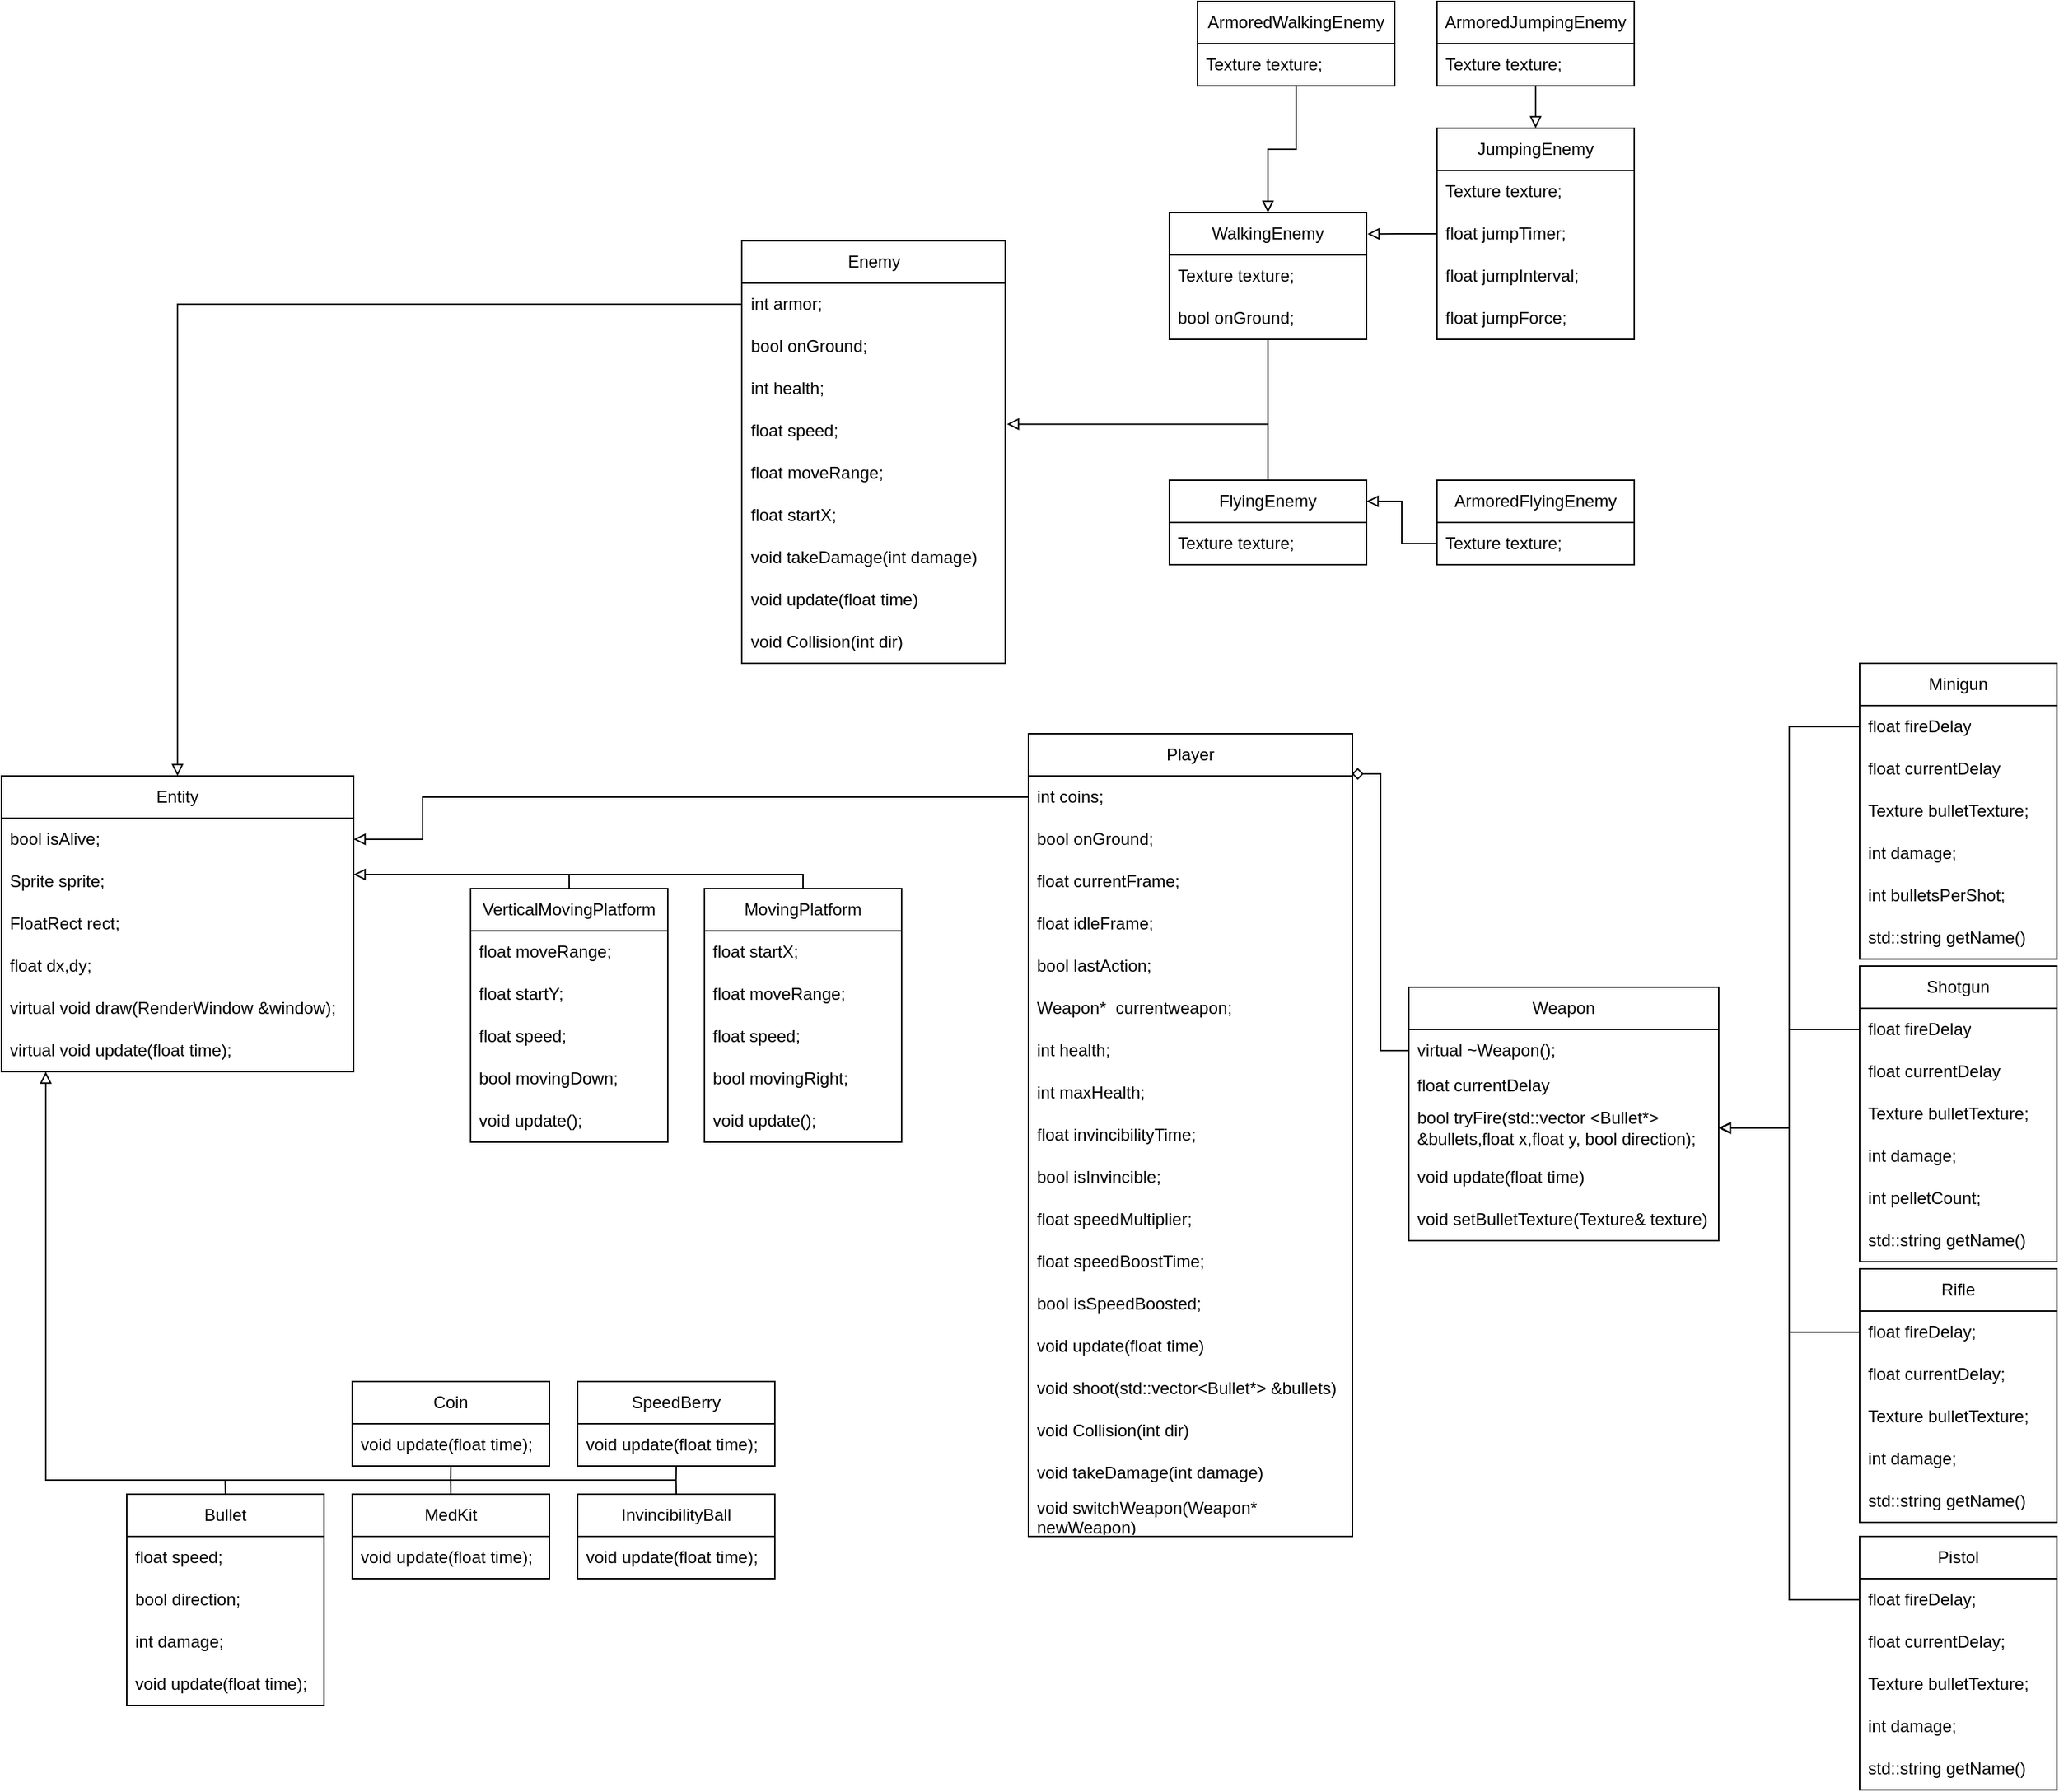 <mxfile version="26.0.9">
  <diagram name="Страница — 1" id="vmdgm_o-h2yev05H_fFK">
    <mxGraphModel dx="1436" dy="2022" grid="1" gridSize="10" guides="1" tooltips="1" connect="1" arrows="1" fold="1" page="1" pageScale="1" pageWidth="827" pageHeight="1169" math="0" shadow="0">
      <root>
        <mxCell id="0" />
        <mxCell id="1" parent="0" />
        <mxCell id="cfLjiFIZtj611WekLClx-190" value="Entity" style="swimlane;fontStyle=0;childLayout=stackLayout;horizontal=1;startSize=30;horizontalStack=0;resizeParent=1;resizeParentMax=0;resizeLast=0;collapsible=1;marginBottom=0;whiteSpace=wrap;html=1;" parent="1" vertex="1">
          <mxGeometry x="11" y="10" width="250" height="210" as="geometry" />
        </mxCell>
        <mxCell id="cfLjiFIZtj611WekLClx-191" value="bool isAlive;" style="text;strokeColor=none;fillColor=none;align=left;verticalAlign=middle;spacingLeft=4;spacingRight=4;overflow=hidden;points=[[0,0.5],[1,0.5]];portConstraint=eastwest;rotatable=0;whiteSpace=wrap;html=1;" parent="cfLjiFIZtj611WekLClx-190" vertex="1">
          <mxGeometry y="30" width="250" height="30" as="geometry" />
        </mxCell>
        <mxCell id="cfLjiFIZtj611WekLClx-192" value="Sprite sprite;" style="text;strokeColor=none;fillColor=none;align=left;verticalAlign=middle;spacingLeft=4;spacingRight=4;overflow=hidden;points=[[0,0.5],[1,0.5]];portConstraint=eastwest;rotatable=0;whiteSpace=wrap;html=1;" parent="cfLjiFIZtj611WekLClx-190" vertex="1">
          <mxGeometry y="60" width="250" height="30" as="geometry" />
        </mxCell>
        <mxCell id="cfLjiFIZtj611WekLClx-193" value="FloatRect rect;" style="text;strokeColor=none;fillColor=none;align=left;verticalAlign=middle;spacingLeft=4;spacingRight=4;overflow=hidden;points=[[0,0.5],[1,0.5]];portConstraint=eastwest;rotatable=0;whiteSpace=wrap;html=1;" parent="cfLjiFIZtj611WekLClx-190" vertex="1">
          <mxGeometry y="90" width="250" height="30" as="geometry" />
        </mxCell>
        <mxCell id="cfLjiFIZtj611WekLClx-194" value="float dx,dy;" style="text;strokeColor=none;fillColor=none;align=left;verticalAlign=middle;spacingLeft=4;spacingRight=4;overflow=hidden;points=[[0,0.5],[1,0.5]];portConstraint=eastwest;rotatable=0;whiteSpace=wrap;html=1;" parent="cfLjiFIZtj611WekLClx-190" vertex="1">
          <mxGeometry y="120" width="250" height="30" as="geometry" />
        </mxCell>
        <mxCell id="cfLjiFIZtj611WekLClx-195" value="virtual void draw(RenderWindow &amp;amp;window);" style="text;strokeColor=none;fillColor=none;align=left;verticalAlign=middle;spacingLeft=4;spacingRight=4;overflow=hidden;points=[[0,0.5],[1,0.5]];portConstraint=eastwest;rotatable=0;whiteSpace=wrap;html=1;" parent="cfLjiFIZtj611WekLClx-190" vertex="1">
          <mxGeometry y="150" width="250" height="30" as="geometry" />
        </mxCell>
        <mxCell id="cfLjiFIZtj611WekLClx-196" value="virtual void update(float time);" style="text;strokeColor=none;fillColor=none;align=left;verticalAlign=middle;spacingLeft=4;spacingRight=4;overflow=hidden;points=[[0,0.5],[1,0.5]];portConstraint=eastwest;rotatable=0;whiteSpace=wrap;html=1;" parent="cfLjiFIZtj611WekLClx-190" vertex="1">
          <mxGeometry y="180" width="250" height="30" as="geometry" />
        </mxCell>
        <mxCell id="quuiQxLfIWawt6kBZpfF-8" style="edgeStyle=orthogonalEdgeStyle;rounded=0;orthogonalLoop=1;jettySize=auto;html=1;exitX=0.5;exitY=1;exitDx=0;exitDy=0;endArrow=none;startFill=0;" edge="1" parent="1" source="cfLjiFIZtj611WekLClx-199">
          <mxGeometry relative="1" as="geometry">
            <mxPoint x="329.852" y="510" as="targetPoint" />
          </mxGeometry>
        </mxCell>
        <mxCell id="cfLjiFIZtj611WekLClx-199" value="Coin" style="swimlane;fontStyle=0;childLayout=stackLayout;horizontal=1;startSize=30;horizontalStack=0;resizeParent=1;resizeParentMax=0;resizeLast=0;collapsible=1;marginBottom=0;whiteSpace=wrap;html=1;" parent="1" vertex="1">
          <mxGeometry x="260" y="440" width="140" height="60" as="geometry" />
        </mxCell>
        <mxCell id="cfLjiFIZtj611WekLClx-200" value="void update(float time);" style="text;strokeColor=none;fillColor=none;align=left;verticalAlign=middle;spacingLeft=4;spacingRight=4;overflow=hidden;points=[[0,0.5],[1,0.5]];portConstraint=eastwest;rotatable=0;whiteSpace=wrap;html=1;" parent="cfLjiFIZtj611WekLClx-199" vertex="1">
          <mxGeometry y="30" width="140" height="30" as="geometry" />
        </mxCell>
        <mxCell id="cfLjiFIZtj611WekLClx-201" value="MovingPlatform" style="swimlane;fontStyle=0;childLayout=stackLayout;horizontal=1;startSize=30;horizontalStack=0;resizeParent=1;resizeParentMax=0;resizeLast=0;collapsible=1;marginBottom=0;whiteSpace=wrap;html=1;" parent="1" vertex="1">
          <mxGeometry x="510" y="90" width="140" height="180" as="geometry" />
        </mxCell>
        <mxCell id="quuiQxLfIWawt6kBZpfF-13" value="float startX;" style="text;strokeColor=none;fillColor=none;align=left;verticalAlign=middle;spacingLeft=4;spacingRight=4;overflow=hidden;points=[[0,0.5],[1,0.5]];portConstraint=eastwest;rotatable=0;whiteSpace=wrap;html=1;" vertex="1" parent="cfLjiFIZtj611WekLClx-201">
          <mxGeometry y="30" width="140" height="30" as="geometry" />
        </mxCell>
        <mxCell id="quuiQxLfIWawt6kBZpfF-12" value="float moveRange;" style="text;strokeColor=none;fillColor=none;align=left;verticalAlign=middle;spacingLeft=4;spacingRight=4;overflow=hidden;points=[[0,0.5],[1,0.5]];portConstraint=eastwest;rotatable=0;whiteSpace=wrap;html=1;" vertex="1" parent="cfLjiFIZtj611WekLClx-201">
          <mxGeometry y="60" width="140" height="30" as="geometry" />
        </mxCell>
        <mxCell id="quuiQxLfIWawt6kBZpfF-15" value="float speed;" style="text;strokeColor=none;fillColor=none;align=left;verticalAlign=middle;spacingLeft=4;spacingRight=4;overflow=hidden;points=[[0,0.5],[1,0.5]];portConstraint=eastwest;rotatable=0;whiteSpace=wrap;html=1;" vertex="1" parent="cfLjiFIZtj611WekLClx-201">
          <mxGeometry y="90" width="140" height="30" as="geometry" />
        </mxCell>
        <mxCell id="quuiQxLfIWawt6kBZpfF-16" value="bool movingRight;" style="text;strokeColor=none;fillColor=none;align=left;verticalAlign=middle;spacingLeft=4;spacingRight=4;overflow=hidden;points=[[0,0.5],[1,0.5]];portConstraint=eastwest;rotatable=0;whiteSpace=wrap;html=1;" vertex="1" parent="cfLjiFIZtj611WekLClx-201">
          <mxGeometry y="120" width="140" height="30" as="geometry" />
        </mxCell>
        <mxCell id="cfLjiFIZtj611WekLClx-202" value="void update();" style="text;strokeColor=none;fillColor=none;align=left;verticalAlign=middle;spacingLeft=4;spacingRight=4;overflow=hidden;points=[[0,0.5],[1,0.5]];portConstraint=eastwest;rotatable=0;whiteSpace=wrap;html=1;" parent="cfLjiFIZtj611WekLClx-201" vertex="1">
          <mxGeometry y="150" width="140" height="30" as="geometry" />
        </mxCell>
        <mxCell id="quuiQxLfIWawt6kBZpfF-7" style="edgeStyle=orthogonalEdgeStyle;rounded=0;orthogonalLoop=1;jettySize=auto;html=1;exitX=0.5;exitY=0;exitDx=0;exitDy=0;endArrow=none;startFill=0;" edge="1" parent="1" source="cfLjiFIZtj611WekLClx-203">
          <mxGeometry relative="1" as="geometry">
            <mxPoint x="329.852" y="510" as="targetPoint" />
          </mxGeometry>
        </mxCell>
        <mxCell id="cfLjiFIZtj611WekLClx-203" value="MedKit" style="swimlane;fontStyle=0;childLayout=stackLayout;horizontal=1;startSize=30;horizontalStack=0;resizeParent=1;resizeParentMax=0;resizeLast=0;collapsible=1;marginBottom=0;whiteSpace=wrap;html=1;" parent="1" vertex="1">
          <mxGeometry x="260" y="520" width="140" height="60" as="geometry" />
        </mxCell>
        <mxCell id="cfLjiFIZtj611WekLClx-204" value="void update(float time);" style="text;strokeColor=none;fillColor=none;align=left;verticalAlign=middle;spacingLeft=4;spacingRight=4;overflow=hidden;points=[[0,0.5],[1,0.5]];portConstraint=eastwest;rotatable=0;whiteSpace=wrap;html=1;" parent="cfLjiFIZtj611WekLClx-203" vertex="1">
          <mxGeometry y="30" width="140" height="30" as="geometry" />
        </mxCell>
        <mxCell id="quuiQxLfIWawt6kBZpfF-5" style="edgeStyle=orthogonalEdgeStyle;rounded=0;orthogonalLoop=1;jettySize=auto;html=1;exitX=0.5;exitY=0;exitDx=0;exitDy=0;endArrow=none;startFill=0;" edge="1" parent="1" source="cfLjiFIZtj611WekLClx-205">
          <mxGeometry relative="1" as="geometry">
            <mxPoint x="489.852" y="510" as="targetPoint" />
          </mxGeometry>
        </mxCell>
        <mxCell id="cfLjiFIZtj611WekLClx-205" value="InvincibilityBall" style="swimlane;fontStyle=0;childLayout=stackLayout;horizontal=1;startSize=30;horizontalStack=0;resizeParent=1;resizeParentMax=0;resizeLast=0;collapsible=1;marginBottom=0;whiteSpace=wrap;html=1;" parent="1" vertex="1">
          <mxGeometry x="420" y="520" width="140" height="60" as="geometry" />
        </mxCell>
        <mxCell id="cfLjiFIZtj611WekLClx-206" value="void update(float time);" style="text;strokeColor=none;fillColor=none;align=left;verticalAlign=middle;spacingLeft=4;spacingRight=4;overflow=hidden;points=[[0,0.5],[1,0.5]];portConstraint=eastwest;rotatable=0;whiteSpace=wrap;html=1;" parent="cfLjiFIZtj611WekLClx-205" vertex="1">
          <mxGeometry y="30" width="140" height="30" as="geometry" />
        </mxCell>
        <mxCell id="quuiQxLfIWawt6kBZpfF-6" style="edgeStyle=orthogonalEdgeStyle;rounded=0;orthogonalLoop=1;jettySize=auto;html=1;exitX=0.5;exitY=1;exitDx=0;exitDy=0;endArrow=none;startFill=0;" edge="1" parent="1" source="cfLjiFIZtj611WekLClx-207">
          <mxGeometry relative="1" as="geometry">
            <mxPoint x="489.852" y="510" as="targetPoint" />
          </mxGeometry>
        </mxCell>
        <mxCell id="cfLjiFIZtj611WekLClx-207" value="SpeedBerry" style="swimlane;fontStyle=0;childLayout=stackLayout;horizontal=1;startSize=30;horizontalStack=0;resizeParent=1;resizeParentMax=0;resizeLast=0;collapsible=1;marginBottom=0;whiteSpace=wrap;html=1;" parent="1" vertex="1">
          <mxGeometry x="420" y="440" width="140" height="60" as="geometry" />
        </mxCell>
        <mxCell id="cfLjiFIZtj611WekLClx-208" value="void update(float time);" style="text;strokeColor=none;fillColor=none;align=left;verticalAlign=middle;spacingLeft=4;spacingRight=4;overflow=hidden;points=[[0,0.5],[1,0.5]];portConstraint=eastwest;rotatable=0;whiteSpace=wrap;html=1;" parent="cfLjiFIZtj611WekLClx-207" vertex="1">
          <mxGeometry y="30" width="140" height="30" as="geometry" />
        </mxCell>
        <mxCell id="cfLjiFIZtj611WekLClx-211" value="" style="edgeStyle=orthogonalEdgeStyle;rounded=0;orthogonalLoop=1;jettySize=auto;html=1;endArrow=block;endFill=0;" parent="1" source="cfLjiFIZtj611WekLClx-201" target="cfLjiFIZtj611WekLClx-190" edge="1">
          <mxGeometry relative="1" as="geometry">
            <Array as="points">
              <mxPoint x="340" y="80" />
              <mxPoint x="340" y="80" />
            </Array>
          </mxGeometry>
        </mxCell>
        <mxCell id="cfLjiFIZtj611WekLClx-212" value="" style="edgeStyle=orthogonalEdgeStyle;rounded=0;orthogonalLoop=1;jettySize=auto;html=1;endArrow=block;startFill=0;endFill=0;" parent="1" edge="1">
          <mxGeometry relative="1" as="geometry">
            <mxPoint x="490" y="510" as="sourcePoint" />
            <mxPoint x="42.5" y="220" as="targetPoint" />
            <Array as="points">
              <mxPoint x="43" y="510" />
            </Array>
          </mxGeometry>
        </mxCell>
        <mxCell id="quuiQxLfIWawt6kBZpfF-9" style="edgeStyle=orthogonalEdgeStyle;rounded=0;orthogonalLoop=1;jettySize=auto;html=1;exitX=0.5;exitY=0;exitDx=0;exitDy=0;endArrow=none;startFill=0;" edge="1" parent="1" source="cfLjiFIZtj611WekLClx-222">
          <mxGeometry relative="1" as="geometry">
            <mxPoint x="169.852" y="510" as="targetPoint" />
          </mxGeometry>
        </mxCell>
        <mxCell id="cfLjiFIZtj611WekLClx-222" value="Bullet" style="swimlane;fontStyle=0;childLayout=stackLayout;horizontal=1;startSize=30;horizontalStack=0;resizeParent=1;resizeParentMax=0;resizeLast=0;collapsible=1;marginBottom=0;whiteSpace=wrap;html=1;" parent="1" vertex="1">
          <mxGeometry x="100" y="520" width="140" height="150" as="geometry" />
        </mxCell>
        <mxCell id="cfLjiFIZtj611WekLClx-223" value="float speed;" style="text;strokeColor=none;fillColor=none;align=left;verticalAlign=middle;spacingLeft=4;spacingRight=4;overflow=hidden;points=[[0,0.5],[1,0.5]];portConstraint=eastwest;rotatable=0;whiteSpace=wrap;html=1;" parent="cfLjiFIZtj611WekLClx-222" vertex="1">
          <mxGeometry y="30" width="140" height="30" as="geometry" />
        </mxCell>
        <mxCell id="cfLjiFIZtj611WekLClx-224" value="bool direction;" style="text;strokeColor=none;fillColor=none;align=left;verticalAlign=middle;spacingLeft=4;spacingRight=4;overflow=hidden;points=[[0,0.5],[1,0.5]];portConstraint=eastwest;rotatable=0;whiteSpace=wrap;html=1;" parent="cfLjiFIZtj611WekLClx-222" vertex="1">
          <mxGeometry y="60" width="140" height="30" as="geometry" />
        </mxCell>
        <mxCell id="cfLjiFIZtj611WekLClx-225" value="int damage;" style="text;strokeColor=none;fillColor=none;align=left;verticalAlign=middle;spacingLeft=4;spacingRight=4;overflow=hidden;points=[[0,0.5],[1,0.5]];portConstraint=eastwest;rotatable=0;whiteSpace=wrap;html=1;" parent="cfLjiFIZtj611WekLClx-222" vertex="1">
          <mxGeometry y="90" width="140" height="30" as="geometry" />
        </mxCell>
        <mxCell id="cfLjiFIZtj611WekLClx-226" value="void update(float time);" style="text;strokeColor=none;fillColor=none;align=left;verticalAlign=middle;spacingLeft=4;spacingRight=4;overflow=hidden;points=[[0,0.5],[1,0.5]];portConstraint=eastwest;rotatable=0;whiteSpace=wrap;html=1;" parent="cfLjiFIZtj611WekLClx-222" vertex="1">
          <mxGeometry y="120" width="140" height="30" as="geometry" />
        </mxCell>
        <mxCell id="cfLjiFIZtj611WekLClx-227" value="Weapon" style="swimlane;fontStyle=0;childLayout=stackLayout;horizontal=1;startSize=30;horizontalStack=0;resizeParent=1;resizeParentMax=0;resizeLast=0;collapsible=1;marginBottom=0;whiteSpace=wrap;html=1;" parent="1" vertex="1">
          <mxGeometry x="1010" y="160" width="220" height="180" as="geometry" />
        </mxCell>
        <mxCell id="cfLjiFIZtj611WekLClx-228" value="virtual ~Weapon();" style="text;strokeColor=none;fillColor=none;align=left;verticalAlign=middle;spacingLeft=4;spacingRight=4;overflow=hidden;points=[[0,0.5],[1,0.5]];portConstraint=eastwest;rotatable=0;whiteSpace=wrap;html=1;" parent="cfLjiFIZtj611WekLClx-227" vertex="1">
          <mxGeometry y="30" width="220" height="30" as="geometry" />
        </mxCell>
        <mxCell id="cfLjiFIZtj611WekLClx-230" value="float currentDelay" style="text;strokeColor=none;fillColor=none;align=left;verticalAlign=middle;spacingLeft=4;spacingRight=4;overflow=hidden;points=[[0,0.5],[1,0.5]];portConstraint=eastwest;rotatable=0;whiteSpace=wrap;html=1;" parent="cfLjiFIZtj611WekLClx-227" vertex="1">
          <mxGeometry y="60" width="220" height="20" as="geometry" />
        </mxCell>
        <mxCell id="cfLjiFIZtj611WekLClx-231" value="bool tryFire(std::vector &amp;lt;Bullet*&amp;gt; &amp;amp;bullets,float x,float y, bool direction);" style="text;strokeColor=none;fillColor=none;align=left;verticalAlign=middle;spacingLeft=4;spacingRight=4;overflow=hidden;points=[[0,0.5],[1,0.5]];portConstraint=eastwest;rotatable=0;whiteSpace=wrap;html=1;" parent="cfLjiFIZtj611WekLClx-227" vertex="1">
          <mxGeometry y="80" width="220" height="40" as="geometry" />
        </mxCell>
        <mxCell id="cfLjiFIZtj611WekLClx-232" value="void update(float time)" style="text;strokeColor=none;fillColor=none;align=left;verticalAlign=middle;spacingLeft=4;spacingRight=4;overflow=hidden;points=[[0,0.5],[1,0.5]];portConstraint=eastwest;rotatable=0;whiteSpace=wrap;html=1;" parent="cfLjiFIZtj611WekLClx-227" vertex="1">
          <mxGeometry y="120" width="220" height="30" as="geometry" />
        </mxCell>
        <mxCell id="quuiQxLfIWawt6kBZpfF-32" value="void setBulletTexture(Texture&amp;amp; texture)" style="text;strokeColor=none;fillColor=none;align=left;verticalAlign=middle;spacingLeft=4;spacingRight=4;overflow=hidden;points=[[0,0.5],[1,0.5]];portConstraint=eastwest;rotatable=0;whiteSpace=wrap;html=1;" vertex="1" parent="cfLjiFIZtj611WekLClx-227">
          <mxGeometry y="150" width="220" height="30" as="geometry" />
        </mxCell>
        <mxCell id="cfLjiFIZtj611WekLClx-233" value="Player" style="swimlane;fontStyle=0;childLayout=stackLayout;horizontal=1;startSize=30;horizontalStack=0;resizeParent=1;resizeParentMax=0;resizeLast=0;collapsible=1;marginBottom=0;whiteSpace=wrap;html=1;" parent="1" vertex="1">
          <mxGeometry x="740" y="-20" width="230" height="570" as="geometry" />
        </mxCell>
        <mxCell id="quuiQxLfIWawt6kBZpfF-21" value="int coins;" style="text;strokeColor=none;fillColor=none;align=left;verticalAlign=middle;spacingLeft=4;spacingRight=4;overflow=hidden;points=[[0,0.5],[1,0.5]];portConstraint=eastwest;rotatable=0;whiteSpace=wrap;html=1;" vertex="1" parent="cfLjiFIZtj611WekLClx-233">
          <mxGeometry y="30" width="230" height="30" as="geometry" />
        </mxCell>
        <mxCell id="cfLjiFIZtj611WekLClx-234" value="bool onGround;" style="text;strokeColor=none;fillColor=none;align=left;verticalAlign=middle;spacingLeft=4;spacingRight=4;overflow=hidden;points=[[0,0.5],[1,0.5]];portConstraint=eastwest;rotatable=0;whiteSpace=wrap;html=1;" parent="cfLjiFIZtj611WekLClx-233" vertex="1">
          <mxGeometry y="60" width="230" height="30" as="geometry" />
        </mxCell>
        <mxCell id="cfLjiFIZtj611WekLClx-235" value="float currentFrame;" style="text;strokeColor=none;fillColor=none;align=left;verticalAlign=middle;spacingLeft=4;spacingRight=4;overflow=hidden;points=[[0,0.5],[1,0.5]];portConstraint=eastwest;rotatable=0;whiteSpace=wrap;html=1;" parent="cfLjiFIZtj611WekLClx-233" vertex="1">
          <mxGeometry y="90" width="230" height="30" as="geometry" />
        </mxCell>
        <mxCell id="cfLjiFIZtj611WekLClx-236" value="float idleFrame;" style="text;strokeColor=none;fillColor=none;align=left;verticalAlign=middle;spacingLeft=4;spacingRight=4;overflow=hidden;points=[[0,0.5],[1,0.5]];portConstraint=eastwest;rotatable=0;whiteSpace=wrap;html=1;" parent="cfLjiFIZtj611WekLClx-233" vertex="1">
          <mxGeometry y="120" width="230" height="30" as="geometry" />
        </mxCell>
        <mxCell id="cfLjiFIZtj611WekLClx-237" value="bool lastAction;" style="text;strokeColor=none;fillColor=none;align=left;verticalAlign=middle;spacingLeft=4;spacingRight=4;overflow=hidden;points=[[0,0.5],[1,0.5]];portConstraint=eastwest;rotatable=0;whiteSpace=wrap;html=1;" parent="cfLjiFIZtj611WekLClx-233" vertex="1">
          <mxGeometry y="150" width="230" height="30" as="geometry" />
        </mxCell>
        <mxCell id="cfLjiFIZtj611WekLClx-238" value="Weapon*&amp;nbsp; currentweapon;" style="text;strokeColor=none;fillColor=none;align=left;verticalAlign=middle;spacingLeft=4;spacingRight=4;overflow=hidden;points=[[0,0.5],[1,0.5]];portConstraint=eastwest;rotatable=0;whiteSpace=wrap;html=1;" parent="cfLjiFIZtj611WekLClx-233" vertex="1">
          <mxGeometry y="180" width="230" height="30" as="geometry" />
        </mxCell>
        <mxCell id="quuiQxLfIWawt6kBZpfF-22" value="int health;" style="text;strokeColor=none;fillColor=none;align=left;verticalAlign=middle;spacingLeft=4;spacingRight=4;overflow=hidden;points=[[0,0.5],[1,0.5]];portConstraint=eastwest;rotatable=0;whiteSpace=wrap;html=1;" vertex="1" parent="cfLjiFIZtj611WekLClx-233">
          <mxGeometry y="210" width="230" height="30" as="geometry" />
        </mxCell>
        <mxCell id="quuiQxLfIWawt6kBZpfF-23" value="int maxHealth;" style="text;strokeColor=none;fillColor=none;align=left;verticalAlign=middle;spacingLeft=4;spacingRight=4;overflow=hidden;points=[[0,0.5],[1,0.5]];portConstraint=eastwest;rotatable=0;whiteSpace=wrap;html=1;" vertex="1" parent="cfLjiFIZtj611WekLClx-233">
          <mxGeometry y="240" width="230" height="30" as="geometry" />
        </mxCell>
        <mxCell id="quuiQxLfIWawt6kBZpfF-24" value="float invincibilityTime;" style="text;strokeColor=none;fillColor=none;align=left;verticalAlign=middle;spacingLeft=4;spacingRight=4;overflow=hidden;points=[[0,0.5],[1,0.5]];portConstraint=eastwest;rotatable=0;whiteSpace=wrap;html=1;" vertex="1" parent="cfLjiFIZtj611WekLClx-233">
          <mxGeometry y="270" width="230" height="30" as="geometry" />
        </mxCell>
        <mxCell id="quuiQxLfIWawt6kBZpfF-25" value="bool isInvincible;" style="text;strokeColor=none;fillColor=none;align=left;verticalAlign=middle;spacingLeft=4;spacingRight=4;overflow=hidden;points=[[0,0.5],[1,0.5]];portConstraint=eastwest;rotatable=0;whiteSpace=wrap;html=1;" vertex="1" parent="cfLjiFIZtj611WekLClx-233">
          <mxGeometry y="300" width="230" height="30" as="geometry" />
        </mxCell>
        <mxCell id="quuiQxLfIWawt6kBZpfF-26" value="float speedMultiplier;" style="text;strokeColor=none;fillColor=none;align=left;verticalAlign=middle;spacingLeft=4;spacingRight=4;overflow=hidden;points=[[0,0.5],[1,0.5]];portConstraint=eastwest;rotatable=0;whiteSpace=wrap;html=1;" vertex="1" parent="cfLjiFIZtj611WekLClx-233">
          <mxGeometry y="330" width="230" height="30" as="geometry" />
        </mxCell>
        <mxCell id="quuiQxLfIWawt6kBZpfF-27" value="float speedBoostTime;" style="text;strokeColor=none;fillColor=none;align=left;verticalAlign=middle;spacingLeft=4;spacingRight=4;overflow=hidden;points=[[0,0.5],[1,0.5]];portConstraint=eastwest;rotatable=0;whiteSpace=wrap;html=1;" vertex="1" parent="cfLjiFIZtj611WekLClx-233">
          <mxGeometry y="360" width="230" height="30" as="geometry" />
        </mxCell>
        <mxCell id="quuiQxLfIWawt6kBZpfF-28" value="bool isSpeedBoosted;" style="text;strokeColor=none;fillColor=none;align=left;verticalAlign=middle;spacingLeft=4;spacingRight=4;overflow=hidden;points=[[0,0.5],[1,0.5]];portConstraint=eastwest;rotatable=0;whiteSpace=wrap;html=1;" vertex="1" parent="cfLjiFIZtj611WekLClx-233">
          <mxGeometry y="390" width="230" height="30" as="geometry" />
        </mxCell>
        <mxCell id="cfLjiFIZtj611WekLClx-239" value="void update(float time)" style="text;strokeColor=none;fillColor=none;align=left;verticalAlign=middle;spacingLeft=4;spacingRight=4;overflow=hidden;points=[[0,0.5],[1,0.5]];portConstraint=eastwest;rotatable=0;whiteSpace=wrap;html=1;" parent="cfLjiFIZtj611WekLClx-233" vertex="1">
          <mxGeometry y="420" width="230" height="30" as="geometry" />
        </mxCell>
        <mxCell id="cfLjiFIZtj611WekLClx-240" value="void shoot(std::vector&amp;lt;Bullet*&amp;gt; &amp;amp;bullets)" style="text;strokeColor=none;fillColor=none;align=left;verticalAlign=middle;spacingLeft=4;spacingRight=4;overflow=hidden;points=[[0,0.5],[1,0.5]];portConstraint=eastwest;rotatable=0;whiteSpace=wrap;html=1;" parent="cfLjiFIZtj611WekLClx-233" vertex="1">
          <mxGeometry y="450" width="230" height="30" as="geometry" />
        </mxCell>
        <mxCell id="cfLjiFIZtj611WekLClx-241" value="void Collision(int dir)" style="text;strokeColor=none;fillColor=none;align=left;verticalAlign=middle;spacingLeft=4;spacingRight=4;overflow=hidden;points=[[0,0.5],[1,0.5]];portConstraint=eastwest;rotatable=0;whiteSpace=wrap;html=1;" parent="cfLjiFIZtj611WekLClx-233" vertex="1">
          <mxGeometry y="480" width="230" height="30" as="geometry" />
        </mxCell>
        <mxCell id="quuiQxLfIWawt6kBZpfF-51" value="void takeDamage(int damage)" style="text;strokeColor=none;fillColor=none;align=left;verticalAlign=middle;spacingLeft=4;spacingRight=4;overflow=hidden;points=[[0,0.5],[1,0.5]];portConstraint=eastwest;rotatable=0;whiteSpace=wrap;html=1;" vertex="1" parent="cfLjiFIZtj611WekLClx-233">
          <mxGeometry y="510" width="230" height="30" as="geometry" />
        </mxCell>
        <mxCell id="quuiQxLfIWawt6kBZpfF-52" value="void switchWeapon(Weapon* newWeapon)" style="text;strokeColor=none;fillColor=none;align=left;verticalAlign=middle;spacingLeft=4;spacingRight=4;overflow=hidden;points=[[0,0.5],[1,0.5]];portConstraint=eastwest;rotatable=0;whiteSpace=wrap;html=1;" vertex="1" parent="cfLjiFIZtj611WekLClx-233">
          <mxGeometry y="540" width="230" height="30" as="geometry" />
        </mxCell>
        <mxCell id="cfLjiFIZtj611WekLClx-242" value="Enemy" style="swimlane;fontStyle=0;childLayout=stackLayout;horizontal=1;startSize=30;horizontalStack=0;resizeParent=1;resizeParentMax=0;resizeLast=0;collapsible=1;marginBottom=0;whiteSpace=wrap;html=1;" parent="1" vertex="1">
          <mxGeometry x="536.5" y="-370" width="187" height="300" as="geometry" />
        </mxCell>
        <mxCell id="cfLjiFIZtj611WekLClx-243" value="int armor;" style="text;strokeColor=none;fillColor=none;align=left;verticalAlign=middle;spacingLeft=4;spacingRight=4;overflow=hidden;points=[[0,0.5],[1,0.5]];portConstraint=eastwest;rotatable=0;whiteSpace=wrap;html=1;" parent="cfLjiFIZtj611WekLClx-242" vertex="1">
          <mxGeometry y="30" width="187" height="30" as="geometry" />
        </mxCell>
        <mxCell id="cfLjiFIZtj611WekLClx-244" value="bool onGround;" style="text;strokeColor=none;fillColor=none;align=left;verticalAlign=middle;spacingLeft=4;spacingRight=4;overflow=hidden;points=[[0,0.5],[1,0.5]];portConstraint=eastwest;rotatable=0;whiteSpace=wrap;html=1;" parent="cfLjiFIZtj611WekLClx-242" vertex="1">
          <mxGeometry y="60" width="187" height="30" as="geometry" />
        </mxCell>
        <mxCell id="cfLjiFIZtj611WekLClx-245" value="int health;" style="text;strokeColor=none;fillColor=none;align=left;verticalAlign=middle;spacingLeft=4;spacingRight=4;overflow=hidden;points=[[0,0.5],[1,0.5]];portConstraint=eastwest;rotatable=0;whiteSpace=wrap;html=1;" parent="cfLjiFIZtj611WekLClx-242" vertex="1">
          <mxGeometry y="90" width="187" height="30" as="geometry" />
        </mxCell>
        <mxCell id="cfLjiFIZtj611WekLClx-246" value="float speed;" style="text;strokeColor=none;fillColor=none;align=left;verticalAlign=middle;spacingLeft=4;spacingRight=4;overflow=hidden;points=[[0,0.5],[1,0.5]];portConstraint=eastwest;rotatable=0;whiteSpace=wrap;html=1;" parent="cfLjiFIZtj611WekLClx-242" vertex="1">
          <mxGeometry y="120" width="187" height="30" as="geometry" />
        </mxCell>
        <mxCell id="cfLjiFIZtj611WekLClx-247" value="float moveRange;" style="text;strokeColor=none;fillColor=none;align=left;verticalAlign=middle;spacingLeft=4;spacingRight=4;overflow=hidden;points=[[0,0.5],[1,0.5]];portConstraint=eastwest;rotatable=0;whiteSpace=wrap;html=1;" parent="cfLjiFIZtj611WekLClx-242" vertex="1">
          <mxGeometry y="150" width="187" height="30" as="geometry" />
        </mxCell>
        <mxCell id="cfLjiFIZtj611WekLClx-248" value="float startX;" style="text;strokeColor=none;fillColor=none;align=left;verticalAlign=middle;spacingLeft=4;spacingRight=4;overflow=hidden;points=[[0,0.5],[1,0.5]];portConstraint=eastwest;rotatable=0;whiteSpace=wrap;html=1;" parent="cfLjiFIZtj611WekLClx-242" vertex="1">
          <mxGeometry y="180" width="187" height="30" as="geometry" />
        </mxCell>
        <mxCell id="cfLjiFIZtj611WekLClx-249" value="void takeDamage(int damage)" style="text;strokeColor=none;fillColor=none;align=left;verticalAlign=middle;spacingLeft=4;spacingRight=4;overflow=hidden;points=[[0,0.5],[1,0.5]];portConstraint=eastwest;rotatable=0;whiteSpace=wrap;html=1;" parent="cfLjiFIZtj611WekLClx-242" vertex="1">
          <mxGeometry y="210" width="187" height="30" as="geometry" />
        </mxCell>
        <mxCell id="cfLjiFIZtj611WekLClx-250" value="void update(float time)" style="text;strokeColor=none;fillColor=none;align=left;verticalAlign=middle;spacingLeft=4;spacingRight=4;overflow=hidden;points=[[0,0.5],[1,0.5]];portConstraint=eastwest;rotatable=0;whiteSpace=wrap;html=1;" parent="cfLjiFIZtj611WekLClx-242" vertex="1">
          <mxGeometry y="240" width="187" height="30" as="geometry" />
        </mxCell>
        <mxCell id="cfLjiFIZtj611WekLClx-251" value="void Collision(int dir)" style="text;strokeColor=none;fillColor=none;align=left;verticalAlign=middle;spacingLeft=4;spacingRight=4;overflow=hidden;points=[[0,0.5],[1,0.5]];portConstraint=eastwest;rotatable=0;whiteSpace=wrap;html=1;" parent="cfLjiFIZtj611WekLClx-242" vertex="1">
          <mxGeometry y="270" width="187" height="30" as="geometry" />
        </mxCell>
        <mxCell id="quuiQxLfIWawt6kBZpfF-64" style="edgeStyle=orthogonalEdgeStyle;rounded=0;orthogonalLoop=1;jettySize=auto;html=1;endArrow=none;startFill=0;" edge="1" parent="1" source="cfLjiFIZtj611WekLClx-252">
          <mxGeometry relative="1" as="geometry">
            <mxPoint x="910" y="-240" as="targetPoint" />
          </mxGeometry>
        </mxCell>
        <mxCell id="cfLjiFIZtj611WekLClx-252" value="WalkingEnemy" style="swimlane;fontStyle=0;childLayout=stackLayout;horizontal=1;startSize=30;horizontalStack=0;resizeParent=1;resizeParentMax=0;resizeLast=0;collapsible=1;marginBottom=0;whiteSpace=wrap;html=1;" parent="1" vertex="1">
          <mxGeometry x="840" y="-390" width="140" height="90" as="geometry" />
        </mxCell>
        <mxCell id="cfLjiFIZtj611WekLClx-253" value="Texture texture;" style="text;strokeColor=none;fillColor=none;align=left;verticalAlign=middle;spacingLeft=4;spacingRight=4;overflow=hidden;points=[[0,0.5],[1,0.5]];portConstraint=eastwest;rotatable=0;whiteSpace=wrap;html=1;" parent="cfLjiFIZtj611WekLClx-252" vertex="1">
          <mxGeometry y="30" width="140" height="30" as="geometry" />
        </mxCell>
        <mxCell id="quuiQxLfIWawt6kBZpfF-57" value="bool onGround;" style="text;strokeColor=none;fillColor=none;align=left;verticalAlign=middle;spacingLeft=4;spacingRight=4;overflow=hidden;points=[[0,0.5],[1,0.5]];portConstraint=eastwest;rotatable=0;whiteSpace=wrap;html=1;" vertex="1" parent="cfLjiFIZtj611WekLClx-252">
          <mxGeometry y="60" width="140" height="30" as="geometry" />
        </mxCell>
        <mxCell id="cfLjiFIZtj611WekLClx-254" value="JumpingEnemy" style="swimlane;fontStyle=0;childLayout=stackLayout;horizontal=1;startSize=30;horizontalStack=0;resizeParent=1;resizeParentMax=0;resizeLast=0;collapsible=1;marginBottom=0;whiteSpace=wrap;html=1;" parent="1" vertex="1">
          <mxGeometry x="1030" y="-450" width="140" height="150" as="geometry" />
        </mxCell>
        <mxCell id="cfLjiFIZtj611WekLClx-255" value="Texture texture;" style="text;strokeColor=none;fillColor=none;align=left;verticalAlign=middle;spacingLeft=4;spacingRight=4;overflow=hidden;points=[[0,0.5],[1,0.5]];portConstraint=eastwest;rotatable=0;whiteSpace=wrap;html=1;" parent="cfLjiFIZtj611WekLClx-254" vertex="1">
          <mxGeometry y="30" width="140" height="30" as="geometry" />
        </mxCell>
        <mxCell id="quuiQxLfIWawt6kBZpfF-53" value="float jumpTimer;" style="text;strokeColor=none;fillColor=none;align=left;verticalAlign=middle;spacingLeft=4;spacingRight=4;overflow=hidden;points=[[0,0.5],[1,0.5]];portConstraint=eastwest;rotatable=0;whiteSpace=wrap;html=1;" vertex="1" parent="cfLjiFIZtj611WekLClx-254">
          <mxGeometry y="60" width="140" height="30" as="geometry" />
        </mxCell>
        <mxCell id="quuiQxLfIWawt6kBZpfF-54" value="float jumpInterval;" style="text;strokeColor=none;fillColor=none;align=left;verticalAlign=middle;spacingLeft=4;spacingRight=4;overflow=hidden;points=[[0,0.5],[1,0.5]];portConstraint=eastwest;rotatable=0;whiteSpace=wrap;html=1;" vertex="1" parent="cfLjiFIZtj611WekLClx-254">
          <mxGeometry y="90" width="140" height="30" as="geometry" />
        </mxCell>
        <mxCell id="quuiQxLfIWawt6kBZpfF-55" value="float jumpForce;" style="text;strokeColor=none;fillColor=none;align=left;verticalAlign=middle;spacingLeft=4;spacingRight=4;overflow=hidden;points=[[0,0.5],[1,0.5]];portConstraint=eastwest;rotatable=0;whiteSpace=wrap;html=1;" vertex="1" parent="cfLjiFIZtj611WekLClx-254">
          <mxGeometry y="120" width="140" height="30" as="geometry" />
        </mxCell>
        <mxCell id="cfLjiFIZtj611WekLClx-256" value="FlyingEnemy" style="swimlane;fontStyle=0;childLayout=stackLayout;horizontal=1;startSize=30;horizontalStack=0;resizeParent=1;resizeParentMax=0;resizeLast=0;collapsible=1;marginBottom=0;whiteSpace=wrap;html=1;" parent="1" vertex="1">
          <mxGeometry x="840" y="-200" width="140" height="60" as="geometry" />
        </mxCell>
        <mxCell id="cfLjiFIZtj611WekLClx-257" value="Texture texture;" style="text;strokeColor=none;fillColor=none;align=left;verticalAlign=middle;spacingLeft=4;spacingRight=4;overflow=hidden;points=[[0,0.5],[1,0.5]];portConstraint=eastwest;rotatable=0;whiteSpace=wrap;html=1;" parent="cfLjiFIZtj611WekLClx-256" vertex="1">
          <mxGeometry y="30" width="140" height="30" as="geometry" />
        </mxCell>
        <mxCell id="quuiQxLfIWawt6kBZpfF-59" style="edgeStyle=orthogonalEdgeStyle;rounded=0;orthogonalLoop=1;jettySize=auto;html=1;entryX=0.5;entryY=0;entryDx=0;entryDy=0;endArrow=block;endFill=0;" edge="1" parent="1" source="cfLjiFIZtj611WekLClx-258" target="cfLjiFIZtj611WekLClx-252">
          <mxGeometry relative="1" as="geometry" />
        </mxCell>
        <mxCell id="cfLjiFIZtj611WekLClx-258" value="ArmoredWalkingEnemy" style="swimlane;fontStyle=0;childLayout=stackLayout;horizontal=1;startSize=30;horizontalStack=0;resizeParent=1;resizeParentMax=0;resizeLast=0;collapsible=1;marginBottom=0;whiteSpace=wrap;html=1;" parent="1" vertex="1">
          <mxGeometry x="860" y="-540" width="140" height="60" as="geometry" />
        </mxCell>
        <mxCell id="cfLjiFIZtj611WekLClx-259" value="Texture texture;" style="text;strokeColor=none;fillColor=none;align=left;verticalAlign=middle;spacingLeft=4;spacingRight=4;overflow=hidden;points=[[0,0.5],[1,0.5]];portConstraint=eastwest;rotatable=0;whiteSpace=wrap;html=1;" parent="cfLjiFIZtj611WekLClx-258" vertex="1">
          <mxGeometry y="30" width="140" height="30" as="geometry" />
        </mxCell>
        <mxCell id="quuiQxLfIWawt6kBZpfF-60" style="edgeStyle=orthogonalEdgeStyle;rounded=0;orthogonalLoop=1;jettySize=auto;html=1;entryX=0.5;entryY=0;entryDx=0;entryDy=0;endArrow=block;endFill=0;" edge="1" parent="1" source="cfLjiFIZtj611WekLClx-262" target="cfLjiFIZtj611WekLClx-254">
          <mxGeometry relative="1" as="geometry" />
        </mxCell>
        <mxCell id="cfLjiFIZtj611WekLClx-262" value="ArmoredJumpingEnemy" style="swimlane;fontStyle=0;childLayout=stackLayout;horizontal=1;startSize=30;horizontalStack=0;resizeParent=1;resizeParentMax=0;resizeLast=0;collapsible=1;marginBottom=0;whiteSpace=wrap;html=1;" parent="1" vertex="1">
          <mxGeometry x="1030" y="-540" width="140" height="60" as="geometry" />
        </mxCell>
        <mxCell id="cfLjiFIZtj611WekLClx-263" value="Texture texture;" style="text;strokeColor=none;fillColor=none;align=left;verticalAlign=middle;spacingLeft=4;spacingRight=4;overflow=hidden;points=[[0,0.5],[1,0.5]];portConstraint=eastwest;rotatable=0;whiteSpace=wrap;html=1;" parent="cfLjiFIZtj611WekLClx-262" vertex="1">
          <mxGeometry y="30" width="140" height="30" as="geometry" />
        </mxCell>
        <mxCell id="cfLjiFIZtj611WekLClx-284" value="Minigun" style="swimlane;fontStyle=0;childLayout=stackLayout;horizontal=1;startSize=30;horizontalStack=0;resizeParent=1;resizeParentMax=0;resizeLast=0;collapsible=1;marginBottom=0;whiteSpace=wrap;html=1;" parent="1" vertex="1">
          <mxGeometry x="1330" y="-70" width="140" height="210" as="geometry" />
        </mxCell>
        <mxCell id="cfLjiFIZtj611WekLClx-285" value="float fireDelay" style="text;strokeColor=none;fillColor=none;align=left;verticalAlign=middle;spacingLeft=4;spacingRight=4;overflow=hidden;points=[[0,0.5],[1,0.5]];portConstraint=eastwest;rotatable=0;whiteSpace=wrap;html=1;" parent="cfLjiFIZtj611WekLClx-284" vertex="1">
          <mxGeometry y="30" width="140" height="30" as="geometry" />
        </mxCell>
        <mxCell id="cfLjiFIZtj611WekLClx-286" value="float currentDelay" style="text;strokeColor=none;fillColor=none;align=left;verticalAlign=middle;spacingLeft=4;spacingRight=4;overflow=hidden;points=[[0,0.5],[1,0.5]];portConstraint=eastwest;rotatable=0;whiteSpace=wrap;html=1;" parent="cfLjiFIZtj611WekLClx-284" vertex="1">
          <mxGeometry y="60" width="140" height="30" as="geometry" />
        </mxCell>
        <mxCell id="quuiQxLfIWawt6kBZpfF-40" value="Texture bulletTexture;" style="text;strokeColor=none;fillColor=none;align=left;verticalAlign=middle;spacingLeft=4;spacingRight=4;overflow=hidden;points=[[0,0.5],[1,0.5]];portConstraint=eastwest;rotatable=0;whiteSpace=wrap;html=1;" vertex="1" parent="cfLjiFIZtj611WekLClx-284">
          <mxGeometry y="90" width="140" height="30" as="geometry" />
        </mxCell>
        <mxCell id="quuiQxLfIWawt6kBZpfF-42" value="int damage;" style="text;strokeColor=none;fillColor=none;align=left;verticalAlign=middle;spacingLeft=4;spacingRight=4;overflow=hidden;points=[[0,0.5],[1,0.5]];portConstraint=eastwest;rotatable=0;whiteSpace=wrap;html=1;" vertex="1" parent="cfLjiFIZtj611WekLClx-284">
          <mxGeometry y="120" width="140" height="30" as="geometry" />
        </mxCell>
        <mxCell id="quuiQxLfIWawt6kBZpfF-43" value="int bulletsPerShot;" style="text;strokeColor=none;fillColor=none;align=left;verticalAlign=middle;spacingLeft=4;spacingRight=4;overflow=hidden;points=[[0,0.5],[1,0.5]];portConstraint=eastwest;rotatable=0;whiteSpace=wrap;html=1;" vertex="1" parent="cfLjiFIZtj611WekLClx-284">
          <mxGeometry y="150" width="140" height="30" as="geometry" />
        </mxCell>
        <mxCell id="quuiQxLfIWawt6kBZpfF-47" value="std::string getName()" style="text;strokeColor=none;fillColor=none;align=left;verticalAlign=middle;spacingLeft=4;spacingRight=4;overflow=hidden;points=[[0,0.5],[1,0.5]];portConstraint=eastwest;rotatable=0;whiteSpace=wrap;html=1;" vertex="1" parent="cfLjiFIZtj611WekLClx-284">
          <mxGeometry y="180" width="140" height="30" as="geometry" />
        </mxCell>
        <mxCell id="cfLjiFIZtj611WekLClx-287" value="Shotgun" style="swimlane;fontStyle=0;childLayout=stackLayout;horizontal=1;startSize=30;horizontalStack=0;resizeParent=1;resizeParentMax=0;resizeLast=0;collapsible=1;marginBottom=0;whiteSpace=wrap;html=1;" parent="1" vertex="1">
          <mxGeometry x="1330" y="145" width="140" height="210" as="geometry" />
        </mxCell>
        <mxCell id="cfLjiFIZtj611WekLClx-288" value="float fireDelay" style="text;strokeColor=none;fillColor=none;align=left;verticalAlign=middle;spacingLeft=4;spacingRight=4;overflow=hidden;points=[[0,0.5],[1,0.5]];portConstraint=eastwest;rotatable=0;whiteSpace=wrap;html=1;" parent="cfLjiFIZtj611WekLClx-287" vertex="1">
          <mxGeometry y="30" width="140" height="30" as="geometry" />
        </mxCell>
        <mxCell id="cfLjiFIZtj611WekLClx-289" value="float currentDelay" style="text;strokeColor=none;fillColor=none;align=left;verticalAlign=middle;spacingLeft=4;spacingRight=4;overflow=hidden;points=[[0,0.5],[1,0.5]];portConstraint=eastwest;rotatable=0;whiteSpace=wrap;html=1;" parent="cfLjiFIZtj611WekLClx-287" vertex="1">
          <mxGeometry y="60" width="140" height="30" as="geometry" />
        </mxCell>
        <mxCell id="cfLjiFIZtj611WekLClx-290" value="Texture bulletTexture;" style="text;strokeColor=none;fillColor=none;align=left;verticalAlign=middle;spacingLeft=4;spacingRight=4;overflow=hidden;points=[[0,0.5],[1,0.5]];portConstraint=eastwest;rotatable=0;whiteSpace=wrap;html=1;" parent="cfLjiFIZtj611WekLClx-287" vertex="1">
          <mxGeometry y="90" width="140" height="30" as="geometry" />
        </mxCell>
        <mxCell id="cfLjiFIZtj611WekLClx-291" value="int damage;" style="text;strokeColor=none;fillColor=none;align=left;verticalAlign=middle;spacingLeft=4;spacingRight=4;overflow=hidden;points=[[0,0.5],[1,0.5]];portConstraint=eastwest;rotatable=0;whiteSpace=wrap;html=1;" parent="cfLjiFIZtj611WekLClx-287" vertex="1">
          <mxGeometry y="120" width="140" height="30" as="geometry" />
        </mxCell>
        <mxCell id="quuiQxLfIWawt6kBZpfF-44" value="int pelletCount;" style="text;strokeColor=none;fillColor=none;align=left;verticalAlign=middle;spacingLeft=4;spacingRight=4;overflow=hidden;points=[[0,0.5],[1,0.5]];portConstraint=eastwest;rotatable=0;whiteSpace=wrap;html=1;" vertex="1" parent="cfLjiFIZtj611WekLClx-287">
          <mxGeometry y="150" width="140" height="30" as="geometry" />
        </mxCell>
        <mxCell id="quuiQxLfIWawt6kBZpfF-48" value="std::string getName()" style="text;strokeColor=none;fillColor=none;align=left;verticalAlign=middle;spacingLeft=4;spacingRight=4;overflow=hidden;points=[[0,0.5],[1,0.5]];portConstraint=eastwest;rotatable=0;whiteSpace=wrap;html=1;" vertex="1" parent="cfLjiFIZtj611WekLClx-287">
          <mxGeometry y="180" width="140" height="30" as="geometry" />
        </mxCell>
        <mxCell id="cfLjiFIZtj611WekLClx-292" value="Rifle" style="swimlane;fontStyle=0;childLayout=stackLayout;horizontal=1;startSize=30;horizontalStack=0;resizeParent=1;resizeParentMax=0;resizeLast=0;collapsible=1;marginBottom=0;whiteSpace=wrap;html=1;" parent="1" vertex="1">
          <mxGeometry x="1330" y="360" width="140" height="180" as="geometry" />
        </mxCell>
        <mxCell id="cfLjiFIZtj611WekLClx-293" value="float fireDelay;" style="text;strokeColor=none;fillColor=none;align=left;verticalAlign=middle;spacingLeft=4;spacingRight=4;overflow=hidden;points=[[0,0.5],[1,0.5]];portConstraint=eastwest;rotatable=0;whiteSpace=wrap;html=1;" parent="cfLjiFIZtj611WekLClx-292" vertex="1">
          <mxGeometry y="30" width="140" height="30" as="geometry" />
        </mxCell>
        <mxCell id="cfLjiFIZtj611WekLClx-294" value="float currentDelay;" style="text;strokeColor=none;fillColor=none;align=left;verticalAlign=middle;spacingLeft=4;spacingRight=4;overflow=hidden;points=[[0,0.5],[1,0.5]];portConstraint=eastwest;rotatable=0;whiteSpace=wrap;html=1;" parent="cfLjiFIZtj611WekLClx-292" vertex="1">
          <mxGeometry y="60" width="140" height="30" as="geometry" />
        </mxCell>
        <mxCell id="quuiQxLfIWawt6kBZpfF-45" value="Texture bulletTexture;" style="text;strokeColor=none;fillColor=none;align=left;verticalAlign=middle;spacingLeft=4;spacingRight=4;overflow=hidden;points=[[0,0.5],[1,0.5]];portConstraint=eastwest;rotatable=0;whiteSpace=wrap;html=1;" vertex="1" parent="cfLjiFIZtj611WekLClx-292">
          <mxGeometry y="90" width="140" height="30" as="geometry" />
        </mxCell>
        <mxCell id="quuiQxLfIWawt6kBZpfF-46" value="int damage;" style="text;strokeColor=none;fillColor=none;align=left;verticalAlign=middle;spacingLeft=4;spacingRight=4;overflow=hidden;points=[[0,0.5],[1,0.5]];portConstraint=eastwest;rotatable=0;whiteSpace=wrap;html=1;" vertex="1" parent="cfLjiFIZtj611WekLClx-292">
          <mxGeometry y="120" width="140" height="30" as="geometry" />
        </mxCell>
        <mxCell id="quuiQxLfIWawt6kBZpfF-49" value="std::string getName()" style="text;strokeColor=none;fillColor=none;align=left;verticalAlign=middle;spacingLeft=4;spacingRight=4;overflow=hidden;points=[[0,0.5],[1,0.5]];portConstraint=eastwest;rotatable=0;whiteSpace=wrap;html=1;" vertex="1" parent="cfLjiFIZtj611WekLClx-292">
          <mxGeometry y="150" width="140" height="30" as="geometry" />
        </mxCell>
        <mxCell id="cfLjiFIZtj611WekLClx-295" value="Pistol" style="swimlane;fontStyle=0;childLayout=stackLayout;horizontal=1;startSize=30;horizontalStack=0;resizeParent=1;resizeParentMax=0;resizeLast=0;collapsible=1;marginBottom=0;whiteSpace=wrap;html=1;" parent="1" vertex="1">
          <mxGeometry x="1330" y="550" width="140" height="180" as="geometry" />
        </mxCell>
        <mxCell id="cfLjiFIZtj611WekLClx-296" value="float fireDelay;" style="text;strokeColor=none;fillColor=none;align=left;verticalAlign=middle;spacingLeft=4;spacingRight=4;overflow=hidden;points=[[0,0.5],[1,0.5]];portConstraint=eastwest;rotatable=0;whiteSpace=wrap;html=1;" parent="cfLjiFIZtj611WekLClx-295" vertex="1">
          <mxGeometry y="30" width="140" height="30" as="geometry" />
        </mxCell>
        <mxCell id="cfLjiFIZtj611WekLClx-297" value="float currentDelay;" style="text;strokeColor=none;fillColor=none;align=left;verticalAlign=middle;spacingLeft=4;spacingRight=4;overflow=hidden;points=[[0,0.5],[1,0.5]];portConstraint=eastwest;rotatable=0;whiteSpace=wrap;html=1;" parent="cfLjiFIZtj611WekLClx-295" vertex="1">
          <mxGeometry y="60" width="140" height="30" as="geometry" />
        </mxCell>
        <mxCell id="quuiQxLfIWawt6kBZpfF-33" value="Texture bulletTexture;" style="text;strokeColor=none;fillColor=none;align=left;verticalAlign=middle;spacingLeft=4;spacingRight=4;overflow=hidden;points=[[0,0.5],[1,0.5]];portConstraint=eastwest;rotatable=0;whiteSpace=wrap;html=1;" vertex="1" parent="cfLjiFIZtj611WekLClx-295">
          <mxGeometry y="90" width="140" height="30" as="geometry" />
        </mxCell>
        <mxCell id="quuiQxLfIWawt6kBZpfF-34" value="int damage;" style="text;strokeColor=none;fillColor=none;align=left;verticalAlign=middle;spacingLeft=4;spacingRight=4;overflow=hidden;points=[[0,0.5],[1,0.5]];portConstraint=eastwest;rotatable=0;whiteSpace=wrap;html=1;" vertex="1" parent="cfLjiFIZtj611WekLClx-295">
          <mxGeometry y="120" width="140" height="30" as="geometry" />
        </mxCell>
        <mxCell id="quuiQxLfIWawt6kBZpfF-50" value="std::string getName()" style="text;strokeColor=none;fillColor=none;align=left;verticalAlign=middle;spacingLeft=4;spacingRight=4;overflow=hidden;points=[[0,0.5],[1,0.5]];portConstraint=eastwest;rotatable=0;whiteSpace=wrap;html=1;" vertex="1" parent="cfLjiFIZtj611WekLClx-295">
          <mxGeometry y="150" width="140" height="30" as="geometry" />
        </mxCell>
        <mxCell id="cfLjiFIZtj611WekLClx-304" style="edgeStyle=orthogonalEdgeStyle;rounded=0;orthogonalLoop=1;jettySize=auto;html=1;exitX=0;exitY=0.5;exitDx=0;exitDy=0;entryX=1;entryY=0.5;entryDx=0;entryDy=0;endArrow=block;endFill=0;" parent="1" source="cfLjiFIZtj611WekLClx-234" target="cfLjiFIZtj611WekLClx-191" edge="1">
          <mxGeometry relative="1" as="geometry">
            <Array as="points">
              <mxPoint x="310" y="25" />
              <mxPoint x="310" y="55" />
            </Array>
          </mxGeometry>
        </mxCell>
        <mxCell id="cfLjiFIZtj611WekLClx-305" style="edgeStyle=orthogonalEdgeStyle;rounded=0;orthogonalLoop=1;jettySize=auto;html=1;exitX=0;exitY=0.5;exitDx=0;exitDy=0;endArrow=block;endFill=0;" parent="1" source="cfLjiFIZtj611WekLClx-243" target="cfLjiFIZtj611WekLClx-190" edge="1">
          <mxGeometry relative="1" as="geometry" />
        </mxCell>
        <mxCell id="cfLjiFIZtj611WekLClx-314" style="edgeStyle=orthogonalEdgeStyle;rounded=0;orthogonalLoop=1;jettySize=auto;html=1;exitX=0.5;exitY=0;exitDx=0;exitDy=0;entryX=1.007;entryY=0.34;entryDx=0;entryDy=0;entryPerimeter=0;endArrow=block;endFill=0;" parent="1" source="cfLjiFIZtj611WekLClx-256" target="cfLjiFIZtj611WekLClx-246" edge="1">
          <mxGeometry relative="1" as="geometry" />
        </mxCell>
        <mxCell id="cfLjiFIZtj611WekLClx-316" value="" style="endArrow=none;html=1;rounded=0;" parent="1" edge="1">
          <mxGeometry width="50" height="50" relative="1" as="geometry">
            <mxPoint x="910" y="-240" as="sourcePoint" />
            <mxPoint x="910" y="-240" as="targetPoint" />
          </mxGeometry>
        </mxCell>
        <mxCell id="cfLjiFIZtj611WekLClx-322" style="edgeStyle=orthogonalEdgeStyle;rounded=0;orthogonalLoop=1;jettySize=auto;html=1;exitX=0;exitY=0.5;exitDx=0;exitDy=0;endArrow=block;endFill=0;" parent="1" source="cfLjiFIZtj611WekLClx-285" target="cfLjiFIZtj611WekLClx-231" edge="1">
          <mxGeometry relative="1" as="geometry" />
        </mxCell>
        <mxCell id="cfLjiFIZtj611WekLClx-324" style="edgeStyle=orthogonalEdgeStyle;rounded=0;orthogonalLoop=1;jettySize=auto;html=1;exitX=0;exitY=0.5;exitDx=0;exitDy=0;entryX=1;entryY=0.5;entryDx=0;entryDy=0;endArrow=block;endFill=0;" parent="1" source="cfLjiFIZtj611WekLClx-288" target="cfLjiFIZtj611WekLClx-231" edge="1">
          <mxGeometry relative="1" as="geometry" />
        </mxCell>
        <mxCell id="cfLjiFIZtj611WekLClx-325" style="edgeStyle=orthogonalEdgeStyle;rounded=0;orthogonalLoop=1;jettySize=auto;html=1;exitX=0;exitY=0.5;exitDx=0;exitDy=0;entryX=1;entryY=0.5;entryDx=0;entryDy=0;endArrow=block;endFill=0;" parent="1" source="cfLjiFIZtj611WekLClx-293" target="cfLjiFIZtj611WekLClx-231" edge="1">
          <mxGeometry relative="1" as="geometry" />
        </mxCell>
        <mxCell id="cfLjiFIZtj611WekLClx-326" style="edgeStyle=orthogonalEdgeStyle;rounded=0;orthogonalLoop=1;jettySize=auto;html=1;exitX=0;exitY=0.5;exitDx=0;exitDy=0;entryX=1;entryY=0.5;entryDx=0;entryDy=0;endArrow=block;endFill=0;" parent="1" source="cfLjiFIZtj611WekLClx-296" target="cfLjiFIZtj611WekLClx-231" edge="1">
          <mxGeometry relative="1" as="geometry" />
        </mxCell>
        <mxCell id="cfLjiFIZtj611WekLClx-332" style="edgeStyle=orthogonalEdgeStyle;rounded=0;orthogonalLoop=1;jettySize=auto;html=1;exitX=0;exitY=0.5;exitDx=0;exitDy=0;entryX=0.998;entryY=0.05;entryDx=0;entryDy=0;entryPerimeter=0;endArrow=diamond;endFill=0;" parent="1" source="cfLjiFIZtj611WekLClx-228" target="cfLjiFIZtj611WekLClx-233" edge="1">
          <mxGeometry relative="1" as="geometry" />
        </mxCell>
        <mxCell id="quuiQxLfIWawt6kBZpfF-14" style="edgeStyle=orthogonalEdgeStyle;rounded=0;orthogonalLoop=1;jettySize=auto;html=1;exitX=0.5;exitY=0;exitDx=0;exitDy=0;endArrow=none;startFill=0;" edge="1" parent="1" source="quuiQxLfIWawt6kBZpfF-1">
          <mxGeometry relative="1" as="geometry">
            <mxPoint x="413.943" y="80" as="targetPoint" />
          </mxGeometry>
        </mxCell>
        <mxCell id="quuiQxLfIWawt6kBZpfF-1" value="VerticalMovingPlatform" style="swimlane;fontStyle=0;childLayout=stackLayout;horizontal=1;startSize=30;horizontalStack=0;resizeParent=1;resizeParentMax=0;resizeLast=0;collapsible=1;marginBottom=0;whiteSpace=wrap;html=1;" vertex="1" parent="1">
          <mxGeometry x="344" y="90" width="140" height="180" as="geometry" />
        </mxCell>
        <mxCell id="quuiQxLfIWawt6kBZpfF-17" value="float moveRange;" style="text;strokeColor=none;fillColor=none;align=left;verticalAlign=middle;spacingLeft=4;spacingRight=4;overflow=hidden;points=[[0,0.5],[1,0.5]];portConstraint=eastwest;rotatable=0;whiteSpace=wrap;html=1;" vertex="1" parent="quuiQxLfIWawt6kBZpfF-1">
          <mxGeometry y="30" width="140" height="30" as="geometry" />
        </mxCell>
        <mxCell id="quuiQxLfIWawt6kBZpfF-18" value="float startY;" style="text;strokeColor=none;fillColor=none;align=left;verticalAlign=middle;spacingLeft=4;spacingRight=4;overflow=hidden;points=[[0,0.5],[1,0.5]];portConstraint=eastwest;rotatable=0;whiteSpace=wrap;html=1;" vertex="1" parent="quuiQxLfIWawt6kBZpfF-1">
          <mxGeometry y="60" width="140" height="30" as="geometry" />
        </mxCell>
        <mxCell id="quuiQxLfIWawt6kBZpfF-19" value="float speed;" style="text;strokeColor=none;fillColor=none;align=left;verticalAlign=middle;spacingLeft=4;spacingRight=4;overflow=hidden;points=[[0,0.5],[1,0.5]];portConstraint=eastwest;rotatable=0;whiteSpace=wrap;html=1;" vertex="1" parent="quuiQxLfIWawt6kBZpfF-1">
          <mxGeometry y="90" width="140" height="30" as="geometry" />
        </mxCell>
        <mxCell id="quuiQxLfIWawt6kBZpfF-20" value="bool movingDown;" style="text;strokeColor=none;fillColor=none;align=left;verticalAlign=middle;spacingLeft=4;spacingRight=4;overflow=hidden;points=[[0,0.5],[1,0.5]];portConstraint=eastwest;rotatable=0;whiteSpace=wrap;html=1;" vertex="1" parent="quuiQxLfIWawt6kBZpfF-1">
          <mxGeometry y="120" width="140" height="30" as="geometry" />
        </mxCell>
        <mxCell id="quuiQxLfIWawt6kBZpfF-2" value="void update();" style="text;strokeColor=none;fillColor=none;align=left;verticalAlign=middle;spacingLeft=4;spacingRight=4;overflow=hidden;points=[[0,0.5],[1,0.5]];portConstraint=eastwest;rotatable=0;whiteSpace=wrap;html=1;" vertex="1" parent="quuiQxLfIWawt6kBZpfF-1">
          <mxGeometry y="150" width="140" height="30" as="geometry" />
        </mxCell>
        <mxCell id="quuiQxLfIWawt6kBZpfF-58" style="edgeStyle=orthogonalEdgeStyle;rounded=0;orthogonalLoop=1;jettySize=auto;html=1;entryX=1.005;entryY=0.168;entryDx=0;entryDy=0;entryPerimeter=0;endArrow=block;endFill=0;" edge="1" parent="1" source="quuiQxLfIWawt6kBZpfF-53" target="cfLjiFIZtj611WekLClx-252">
          <mxGeometry relative="1" as="geometry" />
        </mxCell>
        <mxCell id="quuiQxLfIWawt6kBZpfF-61" value="ArmoredFlyingEnemy" style="swimlane;fontStyle=0;childLayout=stackLayout;horizontal=1;startSize=30;horizontalStack=0;resizeParent=1;resizeParentMax=0;resizeLast=0;collapsible=1;marginBottom=0;whiteSpace=wrap;html=1;" vertex="1" parent="1">
          <mxGeometry x="1030" y="-200" width="140" height="60" as="geometry" />
        </mxCell>
        <mxCell id="quuiQxLfIWawt6kBZpfF-62" value="Texture texture;" style="text;strokeColor=none;fillColor=none;align=left;verticalAlign=middle;spacingLeft=4;spacingRight=4;overflow=hidden;points=[[0,0.5],[1,0.5]];portConstraint=eastwest;rotatable=0;whiteSpace=wrap;html=1;" vertex="1" parent="quuiQxLfIWawt6kBZpfF-61">
          <mxGeometry y="30" width="140" height="30" as="geometry" />
        </mxCell>
        <mxCell id="quuiQxLfIWawt6kBZpfF-63" style="edgeStyle=orthogonalEdgeStyle;rounded=0;orthogonalLoop=1;jettySize=auto;html=1;exitX=0;exitY=0.5;exitDx=0;exitDy=0;endArrow=block;endFill=0;entryX=1;entryY=0.25;entryDx=0;entryDy=0;" edge="1" parent="1" source="quuiQxLfIWawt6kBZpfF-62" target="cfLjiFIZtj611WekLClx-256">
          <mxGeometry relative="1" as="geometry">
            <mxPoint x="990" y="-180" as="targetPoint" />
          </mxGeometry>
        </mxCell>
      </root>
    </mxGraphModel>
  </diagram>
</mxfile>
